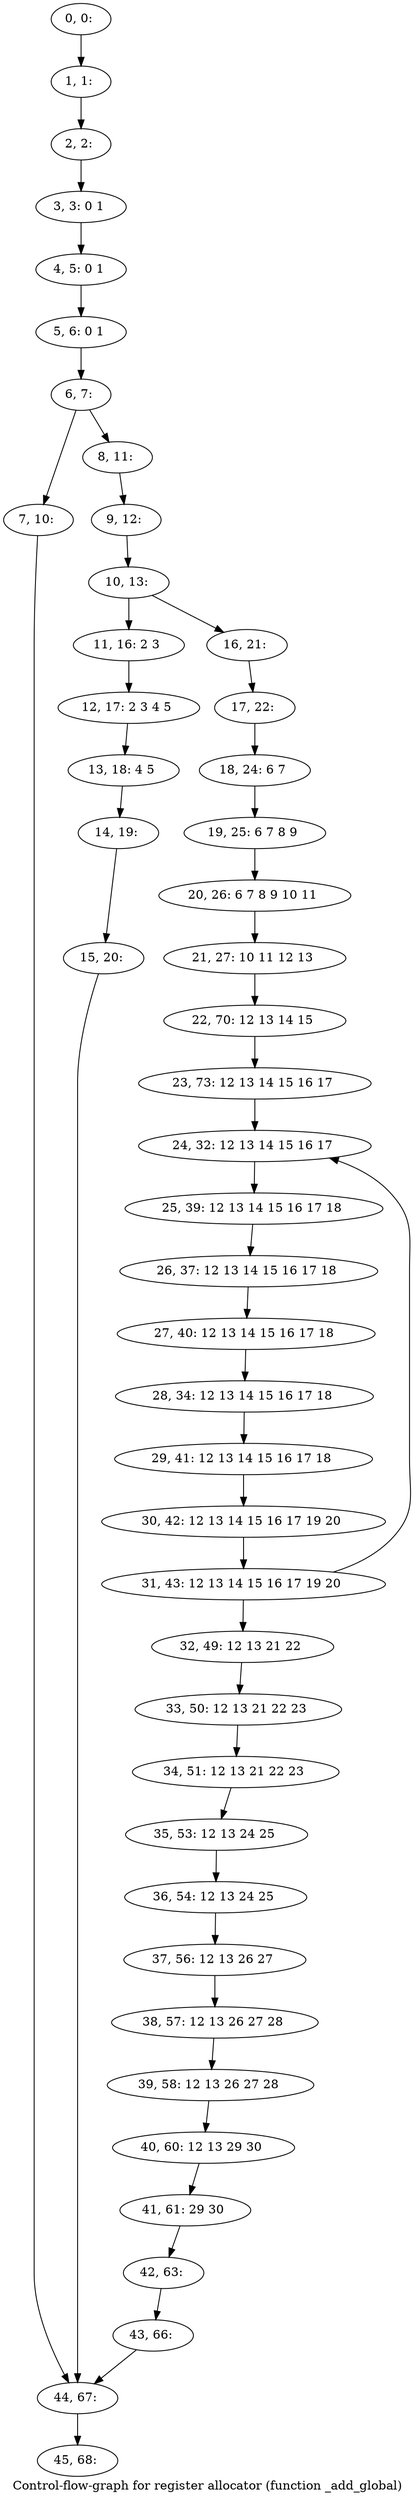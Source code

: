 digraph G {
graph [label="Control-flow-graph for register allocator (function _add_global)"]
0[label="0, 0: "];
1[label="1, 1: "];
2[label="2, 2: "];
3[label="3, 3: 0 1 "];
4[label="4, 5: 0 1 "];
5[label="5, 6: 0 1 "];
6[label="6, 7: "];
7[label="7, 10: "];
8[label="8, 11: "];
9[label="9, 12: "];
10[label="10, 13: "];
11[label="11, 16: 2 3 "];
12[label="12, 17: 2 3 4 5 "];
13[label="13, 18: 4 5 "];
14[label="14, 19: "];
15[label="15, 20: "];
16[label="16, 21: "];
17[label="17, 22: "];
18[label="18, 24: 6 7 "];
19[label="19, 25: 6 7 8 9 "];
20[label="20, 26: 6 7 8 9 10 11 "];
21[label="21, 27: 10 11 12 13 "];
22[label="22, 70: 12 13 14 15 "];
23[label="23, 73: 12 13 14 15 16 17 "];
24[label="24, 32: 12 13 14 15 16 17 "];
25[label="25, 39: 12 13 14 15 16 17 18 "];
26[label="26, 37: 12 13 14 15 16 17 18 "];
27[label="27, 40: 12 13 14 15 16 17 18 "];
28[label="28, 34: 12 13 14 15 16 17 18 "];
29[label="29, 41: 12 13 14 15 16 17 18 "];
30[label="30, 42: 12 13 14 15 16 17 19 20 "];
31[label="31, 43: 12 13 14 15 16 17 19 20 "];
32[label="32, 49: 12 13 21 22 "];
33[label="33, 50: 12 13 21 22 23 "];
34[label="34, 51: 12 13 21 22 23 "];
35[label="35, 53: 12 13 24 25 "];
36[label="36, 54: 12 13 24 25 "];
37[label="37, 56: 12 13 26 27 "];
38[label="38, 57: 12 13 26 27 28 "];
39[label="39, 58: 12 13 26 27 28 "];
40[label="40, 60: 12 13 29 30 "];
41[label="41, 61: 29 30 "];
42[label="42, 63: "];
43[label="43, 66: "];
44[label="44, 67: "];
45[label="45, 68: "];
0->1 ;
1->2 ;
2->3 ;
3->4 ;
4->5 ;
5->6 ;
6->7 ;
6->8 ;
7->44 ;
8->9 ;
9->10 ;
10->11 ;
10->16 ;
11->12 ;
12->13 ;
13->14 ;
14->15 ;
15->44 ;
16->17 ;
17->18 ;
18->19 ;
19->20 ;
20->21 ;
21->22 ;
22->23 ;
23->24 ;
24->25 ;
25->26 ;
26->27 ;
27->28 ;
28->29 ;
29->30 ;
30->31 ;
31->32 ;
31->24 ;
32->33 ;
33->34 ;
34->35 ;
35->36 ;
36->37 ;
37->38 ;
38->39 ;
39->40 ;
40->41 ;
41->42 ;
42->43 ;
43->44 ;
44->45 ;
}
